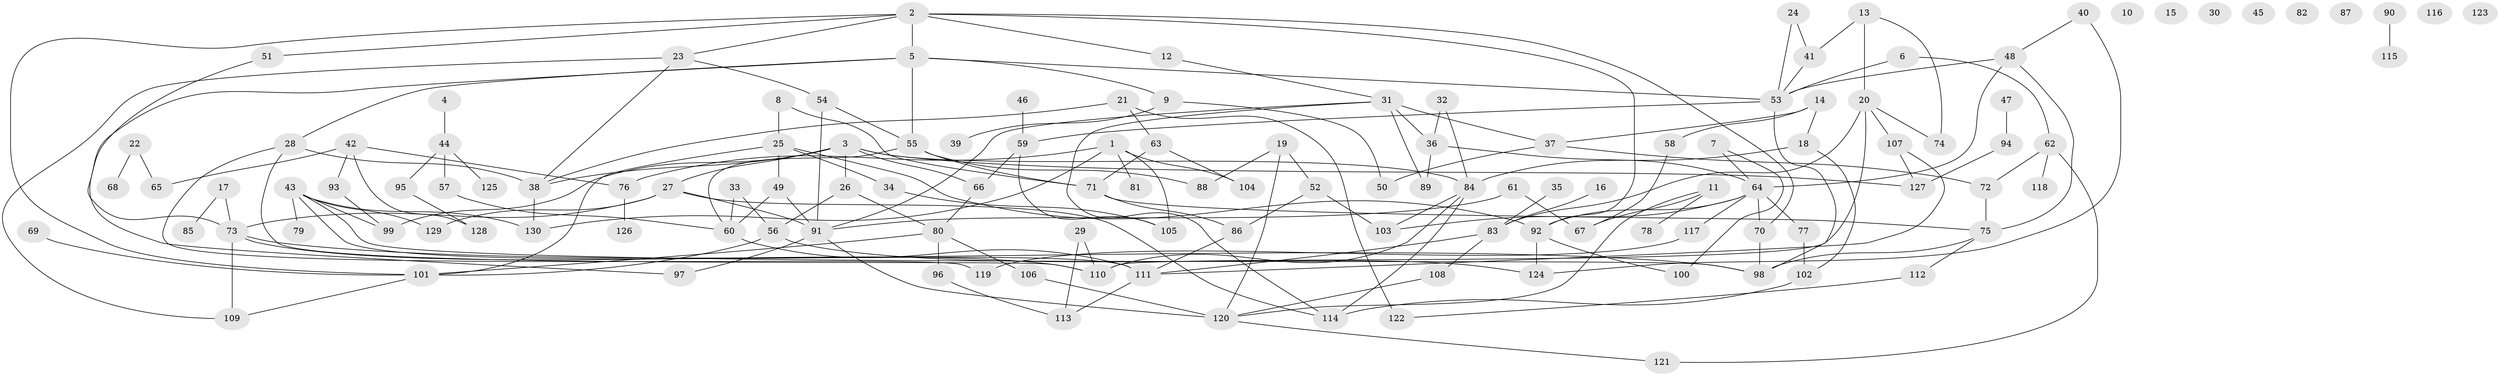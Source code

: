 // coarse degree distribution, {5: 0.13186813186813187, 9: 0.03296703296703297, 8: 0.04395604395604396, 3: 0.18681318681318682, 2: 0.24175824175824176, 0: 0.08791208791208792, 7: 0.06593406593406594, 1: 0.15384615384615385, 4: 0.04395604395604396, 6: 0.01098901098901099}
// Generated by graph-tools (version 1.1) at 2025/23/03/03/25 07:23:25]
// undirected, 130 vertices, 189 edges
graph export_dot {
graph [start="1"]
  node [color=gray90,style=filled];
  1;
  2;
  3;
  4;
  5;
  6;
  7;
  8;
  9;
  10;
  11;
  12;
  13;
  14;
  15;
  16;
  17;
  18;
  19;
  20;
  21;
  22;
  23;
  24;
  25;
  26;
  27;
  28;
  29;
  30;
  31;
  32;
  33;
  34;
  35;
  36;
  37;
  38;
  39;
  40;
  41;
  42;
  43;
  44;
  45;
  46;
  47;
  48;
  49;
  50;
  51;
  52;
  53;
  54;
  55;
  56;
  57;
  58;
  59;
  60;
  61;
  62;
  63;
  64;
  65;
  66;
  67;
  68;
  69;
  70;
  71;
  72;
  73;
  74;
  75;
  76;
  77;
  78;
  79;
  80;
  81;
  82;
  83;
  84;
  85;
  86;
  87;
  88;
  89;
  90;
  91;
  92;
  93;
  94;
  95;
  96;
  97;
  98;
  99;
  100;
  101;
  102;
  103;
  104;
  105;
  106;
  107;
  108;
  109;
  110;
  111;
  112;
  113;
  114;
  115;
  116;
  117;
  118;
  119;
  120;
  121;
  122;
  123;
  124;
  125;
  126;
  127;
  128;
  129;
  130;
  1 -- 76;
  1 -- 81;
  1 -- 104;
  1 -- 105;
  1 -- 130;
  2 -- 5;
  2 -- 12;
  2 -- 23;
  2 -- 51;
  2 -- 70;
  2 -- 92;
  2 -- 101;
  3 -- 26;
  3 -- 27;
  3 -- 38;
  3 -- 66;
  3 -- 84;
  3 -- 99;
  3 -- 127;
  4 -- 44;
  5 -- 9;
  5 -- 28;
  5 -- 53;
  5 -- 55;
  5 -- 97;
  6 -- 53;
  6 -- 62;
  7 -- 64;
  7 -- 100;
  8 -- 25;
  8 -- 71;
  9 -- 39;
  9 -- 50;
  11 -- 67;
  11 -- 78;
  11 -- 120;
  12 -- 31;
  13 -- 20;
  13 -- 41;
  13 -- 74;
  14 -- 18;
  14 -- 37;
  14 -- 58;
  16 -- 83;
  17 -- 73;
  17 -- 85;
  18 -- 84;
  18 -- 102;
  19 -- 52;
  19 -- 88;
  19 -- 120;
  20 -- 74;
  20 -- 83;
  20 -- 107;
  20 -- 110;
  21 -- 38;
  21 -- 63;
  21 -- 122;
  22 -- 65;
  22 -- 68;
  23 -- 38;
  23 -- 54;
  23 -- 109;
  24 -- 41;
  24 -- 53;
  25 -- 34;
  25 -- 49;
  25 -- 92;
  25 -- 101;
  26 -- 56;
  26 -- 80;
  27 -- 73;
  27 -- 91;
  27 -- 114;
  27 -- 129;
  28 -- 38;
  28 -- 110;
  28 -- 119;
  29 -- 110;
  29 -- 113;
  31 -- 36;
  31 -- 37;
  31 -- 89;
  31 -- 91;
  31 -- 114;
  32 -- 36;
  32 -- 84;
  33 -- 56;
  33 -- 60;
  34 -- 105;
  35 -- 83;
  36 -- 64;
  36 -- 89;
  37 -- 50;
  37 -- 72;
  38 -- 130;
  40 -- 48;
  40 -- 124;
  41 -- 53;
  42 -- 65;
  42 -- 76;
  42 -- 93;
  42 -- 128;
  43 -- 79;
  43 -- 98;
  43 -- 99;
  43 -- 111;
  43 -- 129;
  43 -- 130;
  44 -- 57;
  44 -- 95;
  44 -- 125;
  46 -- 59;
  47 -- 94;
  48 -- 53;
  48 -- 64;
  48 -- 75;
  49 -- 60;
  49 -- 91;
  51 -- 73;
  52 -- 86;
  52 -- 103;
  53 -- 59;
  53 -- 98;
  54 -- 55;
  54 -- 91;
  55 -- 60;
  55 -- 71;
  55 -- 88;
  56 -- 101;
  56 -- 124;
  57 -- 60;
  58 -- 67;
  59 -- 66;
  59 -- 105;
  60 -- 111;
  61 -- 67;
  61 -- 91;
  62 -- 72;
  62 -- 118;
  62 -- 121;
  63 -- 71;
  63 -- 104;
  64 -- 70;
  64 -- 77;
  64 -- 92;
  64 -- 103;
  64 -- 117;
  66 -- 80;
  69 -- 101;
  70 -- 98;
  71 -- 75;
  71 -- 86;
  72 -- 75;
  73 -- 98;
  73 -- 109;
  73 -- 110;
  75 -- 98;
  75 -- 112;
  76 -- 126;
  77 -- 102;
  80 -- 96;
  80 -- 101;
  80 -- 106;
  83 -- 108;
  83 -- 111;
  84 -- 103;
  84 -- 110;
  84 -- 114;
  86 -- 111;
  90 -- 115;
  91 -- 97;
  91 -- 120;
  92 -- 100;
  92 -- 124;
  93 -- 99;
  94 -- 127;
  95 -- 128;
  96 -- 113;
  101 -- 109;
  102 -- 114;
  106 -- 120;
  107 -- 111;
  107 -- 127;
  108 -- 120;
  111 -- 113;
  112 -- 122;
  117 -- 119;
  120 -- 121;
}
